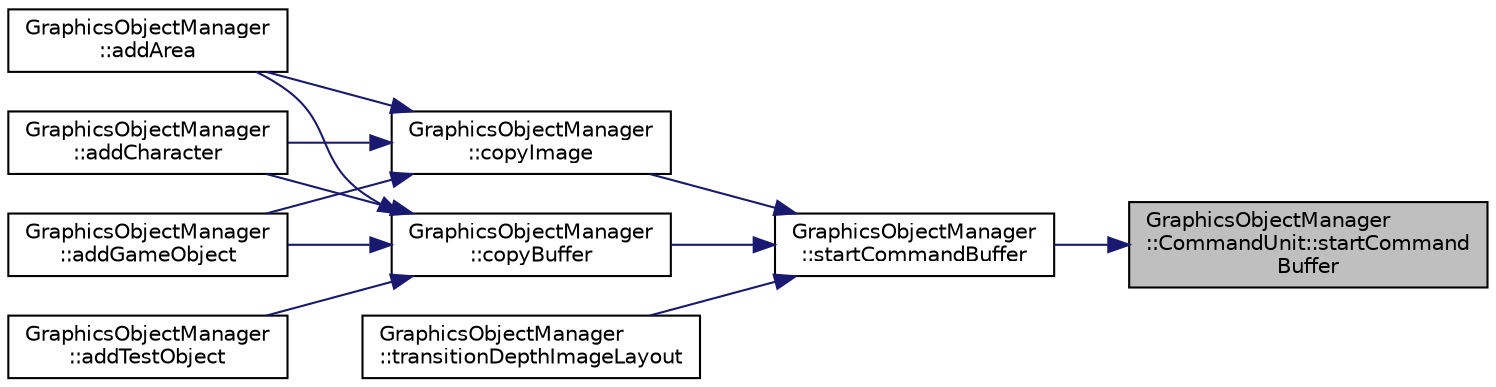 digraph "GraphicsObjectManager::CommandUnit::startCommandBuffer"
{
 // LATEX_PDF_SIZE
  edge [fontname="Helvetica",fontsize="10",labelfontname="Helvetica",labelfontsize="10"];
  node [fontname="Helvetica",fontsize="10",shape=record];
  rankdir="RL";
  Node1 [label="GraphicsObjectManager\l::CommandUnit::startCommand\lBuffer",height=0.2,width=0.4,color="black", fillcolor="grey75", style="filled", fontcolor="black",tooltip=" "];
  Node1 -> Node2 [dir="back",color="midnightblue",fontsize="10",style="solid",fontname="Helvetica"];
  Node2 [label="GraphicsObjectManager\l::startCommandBuffer",height=0.2,width=0.4,color="black", fillcolor="white", style="filled",URL="$classGraphicsObjectManager.html#a6245170a0f8269dc6bea1edcda0ac60c",tooltip="Allocates and begins a command buffer."];
  Node2 -> Node3 [dir="back",color="midnightblue",fontsize="10",style="solid",fontname="Helvetica"];
  Node3 [label="GraphicsObjectManager\l::copyBuffer",height=0.2,width=0.4,color="black", fillcolor="white", style="filled",URL="$classGraphicsObjectManager.html#a149cc91ffc0073433e4c3734eb80c8b9",tooltip="Copies the given data to the given buffer."];
  Node3 -> Node4 [dir="back",color="midnightblue",fontsize="10",style="solid",fontname="Helvetica"];
  Node4 [label="GraphicsObjectManager\l::addArea",height=0.2,width=0.4,color="black", fillcolor="white", style="filled",URL="$classGraphicsObjectManager.html#a210353a39eb66174b93611070a440fdf",tooltip="Adds an area object to the buffer manager."];
  Node3 -> Node5 [dir="back",color="midnightblue",fontsize="10",style="solid",fontname="Helvetica"];
  Node5 [label="GraphicsObjectManager\l::addCharacter",height=0.2,width=0.4,color="black", fillcolor="white", style="filled",URL="$classGraphicsObjectManager.html#adb250c237a565acb49d401ddb811e6d0",tooltip="Adds a character to the buffer manager with the given parameters."];
  Node3 -> Node6 [dir="back",color="midnightblue",fontsize="10",style="solid",fontname="Helvetica"];
  Node6 [label="GraphicsObjectManager\l::addGameObject",height=0.2,width=0.4,color="black", fillcolor="white", style="filled",URL="$classGraphicsObjectManager.html#acf41fa0d8bada4f83df3ab554c4d8183",tooltip="Adds a game object to the buffer manager."];
  Node3 -> Node7 [dir="back",color="midnightblue",fontsize="10",style="solid",fontname="Helvetica"];
  Node7 [label="GraphicsObjectManager\l::addTestObject",height=0.2,width=0.4,color="black", fillcolor="white", style="filled",URL="$classGraphicsObjectManager.html#a8f8086ab3f1129a2a4ff1435ed5b1c72",tooltip="Adds a test object to the buffer manager."];
  Node2 -> Node8 [dir="back",color="midnightblue",fontsize="10",style="solid",fontname="Helvetica"];
  Node8 [label="GraphicsObjectManager\l::copyImage",height=0.2,width=0.4,color="black", fillcolor="white", style="filled",URL="$classGraphicsObjectManager.html#a9d3d8755593f5f4cd26ba45c689e31ee",tooltip="Copies the given data to the given image."];
  Node8 -> Node4 [dir="back",color="midnightblue",fontsize="10",style="solid",fontname="Helvetica"];
  Node8 -> Node5 [dir="back",color="midnightblue",fontsize="10",style="solid",fontname="Helvetica"];
  Node8 -> Node6 [dir="back",color="midnightblue",fontsize="10",style="solid",fontname="Helvetica"];
  Node2 -> Node9 [dir="back",color="midnightblue",fontsize="10",style="solid",fontname="Helvetica"];
  Node9 [label="GraphicsObjectManager\l::transitionDepthImageLayout",height=0.2,width=0.4,color="black", fillcolor="white", style="filled",URL="$classGraphicsObjectManager.html#a9b1f91690fd93e7d7d34d4a6ec8585a7",tooltip="Transitions the given image to the given layout using graphics queue."];
}
